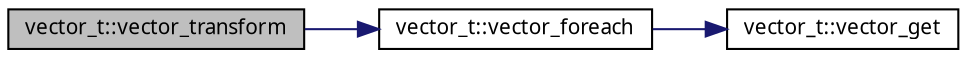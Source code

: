 digraph "vector_t::vector_transform"
{
 // INTERACTIVE_SVG=YES
 // LATEX_PDF_SIZE
  bgcolor="transparent";
  edge [fontname="Mononoki",fontsize="10",labelfontname="Mononoki",labelfontsize="10"];
  node [fontname="Mononoki",fontsize="10",shape=record];
  rankdir="LR";
  Node1 [label="vector_t::vector_transform",height=0.2,width=0.4,color="black", fillcolor="grey75", style="filled", fontcolor="black",tooltip="Perform mutable transformation on each element of the vector."];
  Node1 -> Node2 [color="midnightblue",fontsize="10",style="solid",fontname="Mononoki"];
  Node2 [label="vector_t::vector_foreach",height=0.2,width=0.4,color="black",URL="$group__Vector.html#ga988880baa4fe32fb6d4299daf1a29a1f",tooltip="Perform immutable action on each element of the vector."];
  Node2 -> Node3 [color="midnightblue",fontsize="10",style="solid",fontname="Mononoki"];
  Node3 [label="vector_t::vector_get",height=0.2,width=0.4,color="black",URL="$group__Vector.html#ga9437d9506a3b2799f595c88b82f160b3",tooltip="Returns pointer for the element at index."];
}
